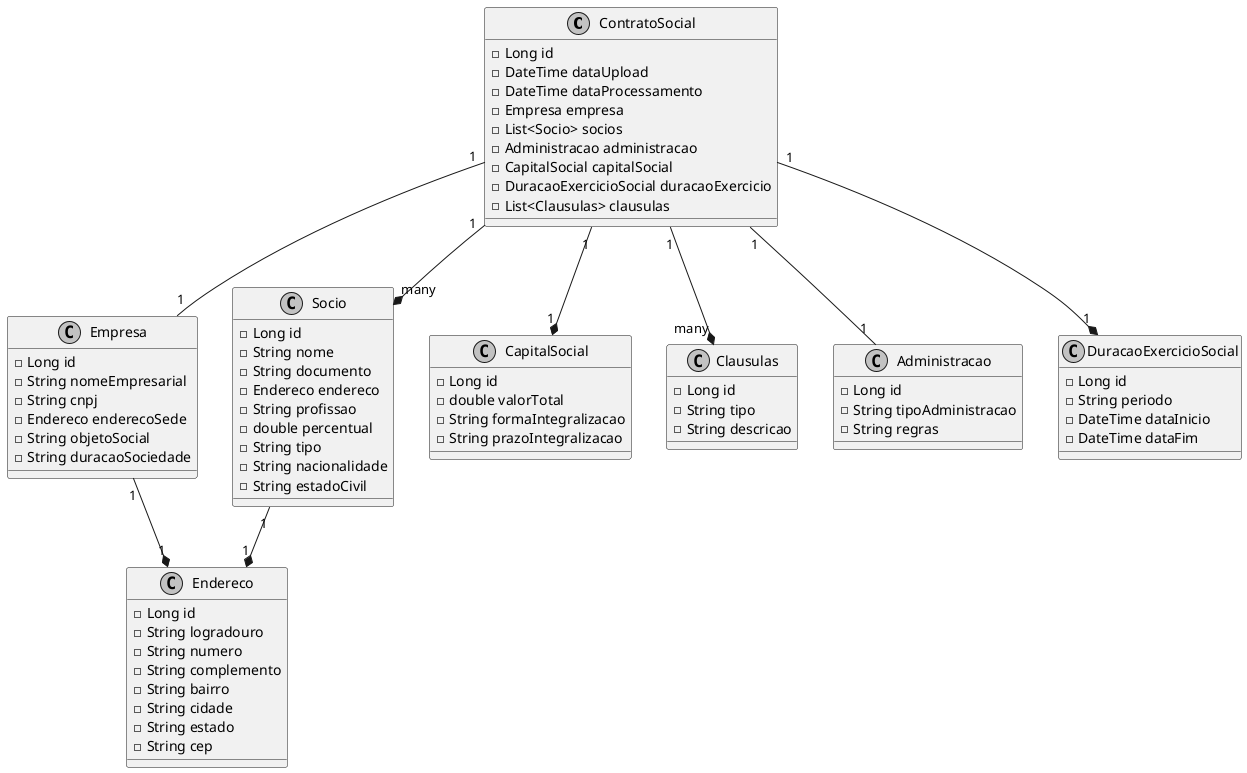 @startuml
skinparam monochrome true

class ContratoSocial {
  -Long id
  -DateTime dataUpload
  -DateTime dataProcessamento
  -Empresa empresa
  -List<Socio> socios
  -Administracao administracao
  -CapitalSocial capitalSocial
  -DuracaoExercicioSocial duracaoExercicio
  -List<Clausulas> clausulas
}

class Empresa {
  -Long id
  -String nomeEmpresarial
  -String cnpj
  -Endereco enderecoSede
  -String objetoSocial
  -String duracaoSociedade
}

class Socio {
  -Long id
  -String nome
  -String documento
  -Endereco endereco
  -String profissao
  -double percentual
  -String tipo
  -String nacionalidade
  -String estadoCivil
}

class CapitalSocial {
  -Long id
  -double valorTotal
  -String formaIntegralizacao
  -String prazoIntegralizacao
}

class Clausulas {
  -Long id
  -String tipo
  -String descricao
}

class Administracao {
  -Long id
  -String tipoAdministracao
  -String regras
}

class DuracaoExercicioSocial {
  -Long id
  -String periodo
  -DateTime dataInicio
  -DateTime dataFim
}

class Endereco {
  -Long id
  -String logradouro
  -String numero
  -String complemento
  -String bairro
  -String cidade
  -String estado
  -String cep
}

ContratoSocial "1" -- "1" Empresa
ContratoSocial "1" --* "many" Socio
ContratoSocial "1" -- "1" Administracao
ContratoSocial "1" --* "1" CapitalSocial
ContratoSocial "1" --* "1" DuracaoExercicioSocial
ContratoSocial "1" --* "many" Clausulas
Empresa "1" --* "1" Endereco
Socio "1" --* "1" Endereco

@enduml